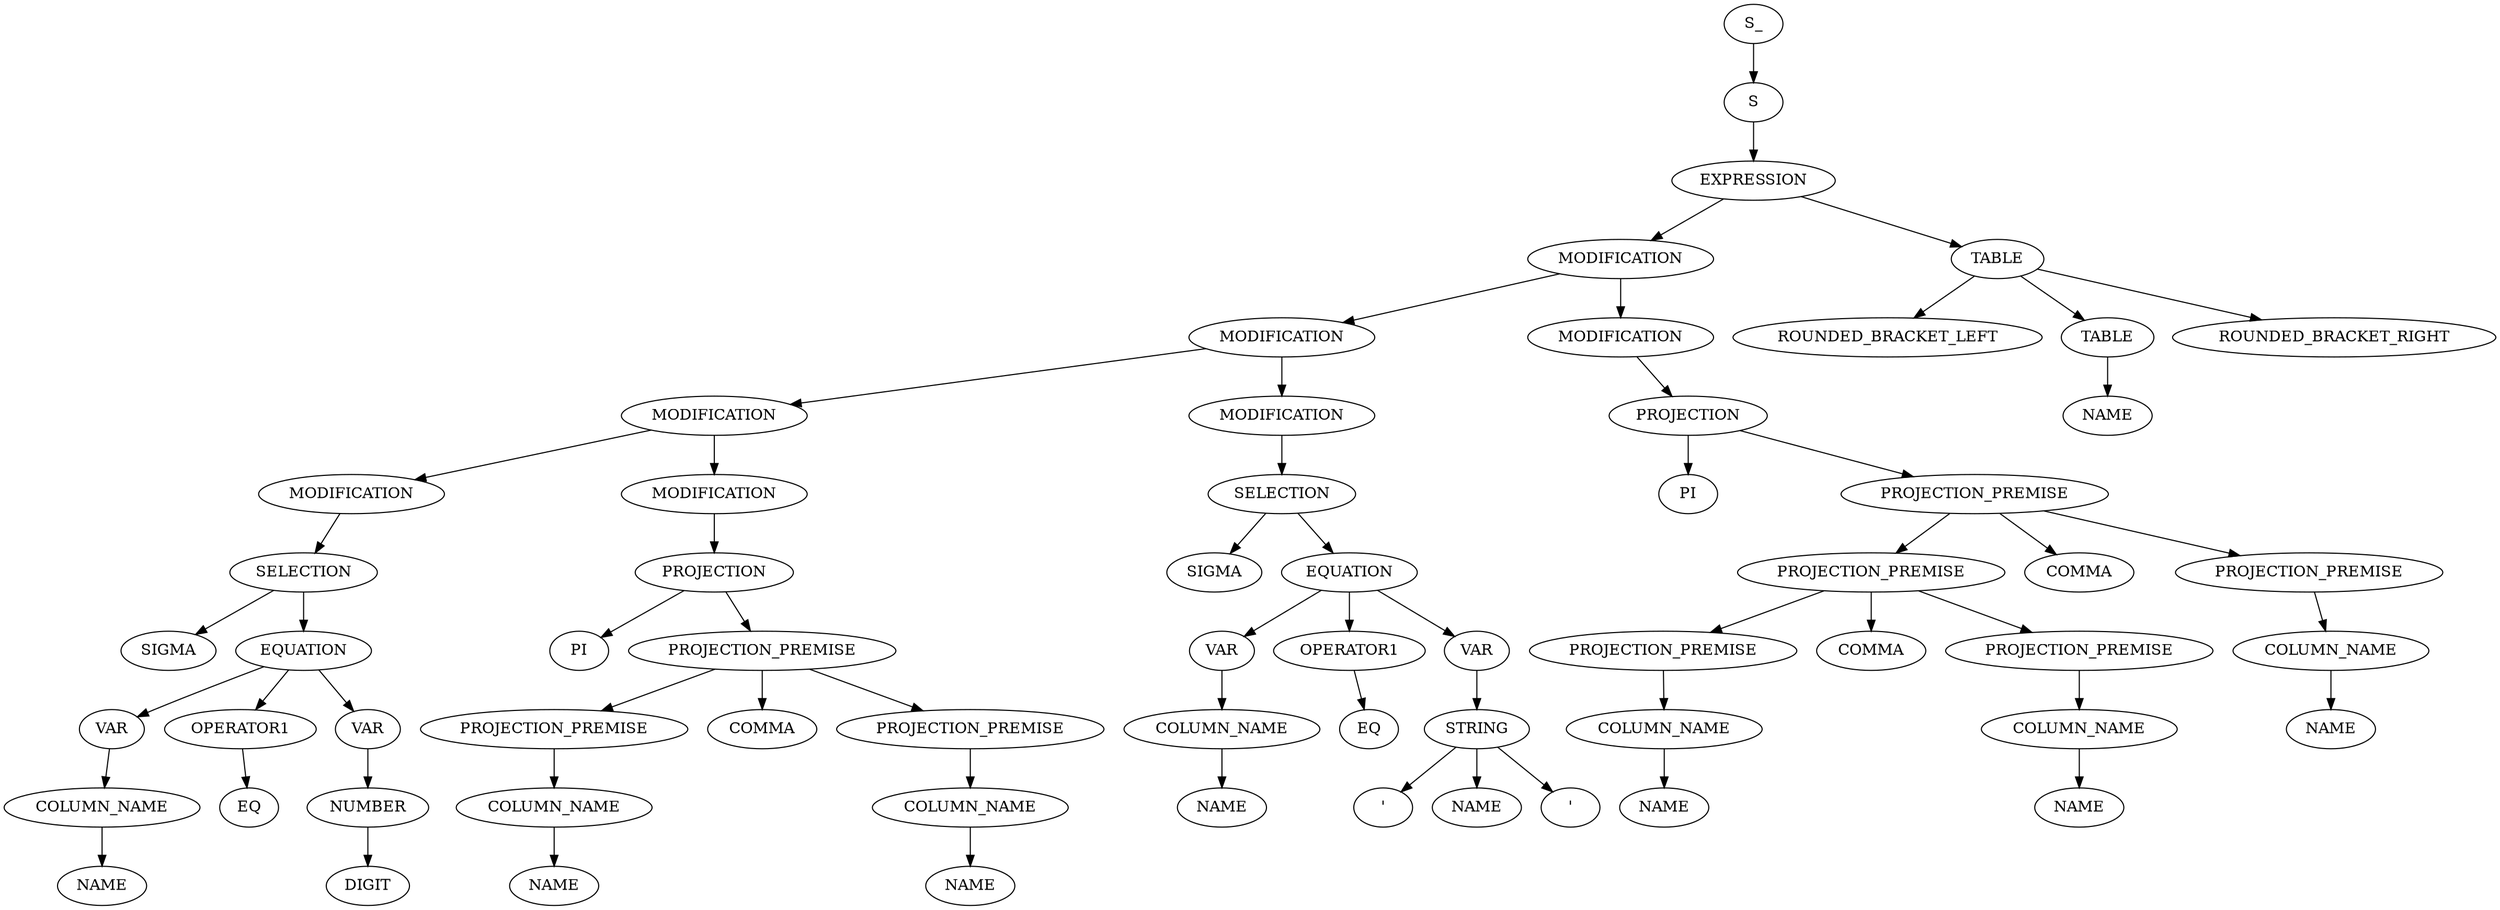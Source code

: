 digraph ParseTree {
  0 [label="S_"];
  0 -> 1
  1 [label="S"];
  1 -> 2
  2 [label="EXPRESSION"];
  2 -> 3
  3 [label="MODIFICATION"];
  3 -> 4
  4 [label="MODIFICATION"];
  4 -> 5
  5 [label="MODIFICATION"];
  5 -> 6
  6 [label="MODIFICATION"];
  6 -> 7
  7 [label="SELECTION"];
  7 -> 8
  8 [label="SIGMA"];
  7 -> 9
  9 [label="EQUATION"];
  9 -> 10
  10 [label="VAR"];
  10 -> 11
  11 [label="COLUMN_NAME"];
  11 -> 12
  12 [label="NAME"];
  9 -> 13
  13 [label="OPERATOR1"];
  13 -> 14
  14 [label="EQ"];
  9 -> 15
  15 [label="VAR"];
  15 -> 16
  16 [label="NUMBER"];
  16 -> 17
  17 [label="DIGIT"];
  5 -> 18
  18 [label="MODIFICATION"];
  18 -> 19
  19 [label="PROJECTION"];
  19 -> 20
  20 [label="PI"];
  19 -> 21
  21 [label="PROJECTION_PREMISE"];
  21 -> 22
  22 [label="PROJECTION_PREMISE"];
  22 -> 23
  23 [label="COLUMN_NAME"];
  23 -> 24
  24 [label="NAME"];
  21 -> 25
  25 [label="COMMA"];
  21 -> 26
  26 [label="PROJECTION_PREMISE"];
  26 -> 27
  27 [label="COLUMN_NAME"];
  27 -> 28
  28 [label="NAME"];
  4 -> 29
  29 [label="MODIFICATION"];
  29 -> 30
  30 [label="SELECTION"];
  30 -> 31
  31 [label="SIGMA"];
  30 -> 32
  32 [label="EQUATION"];
  32 -> 33
  33 [label="VAR"];
  33 -> 34
  34 [label="COLUMN_NAME"];
  34 -> 35
  35 [label="NAME"];
  32 -> 36
  36 [label="OPERATOR1"];
  36 -> 37
  37 [label="EQ"];
  32 -> 38
  38 [label="VAR"];
  38 -> 39
  39 [label="STRING"];
  39 -> 40
  40 [label="'"];
  39 -> 41
  41 [label="NAME"];
  39 -> 42
  42 [label="'"];
  3 -> 43
  43 [label="MODIFICATION"];
  43 -> 44
  44 [label="PROJECTION"];
  44 -> 45
  45 [label="PI"];
  44 -> 46
  46 [label="PROJECTION_PREMISE"];
  46 -> 47
  47 [label="PROJECTION_PREMISE"];
  47 -> 48
  48 [label="PROJECTION_PREMISE"];
  48 -> 49
  49 [label="COLUMN_NAME"];
  49 -> 50
  50 [label="NAME"];
  47 -> 51
  51 [label="COMMA"];
  47 -> 52
  52 [label="PROJECTION_PREMISE"];
  52 -> 53
  53 [label="COLUMN_NAME"];
  53 -> 54
  54 [label="NAME"];
  46 -> 55
  55 [label="COMMA"];
  46 -> 56
  56 [label="PROJECTION_PREMISE"];
  56 -> 57
  57 [label="COLUMN_NAME"];
  57 -> 58
  58 [label="NAME"];
  2 -> 59
  59 [label="TABLE"];
  59 -> 60
  60 [label="ROUNDED_BRACKET_LEFT"];
  59 -> 61
  61 [label="TABLE"];
  61 -> 62
  62 [label="NAME"];
  59 -> 63
  63 [label="ROUNDED_BRACKET_RIGHT"];
}
